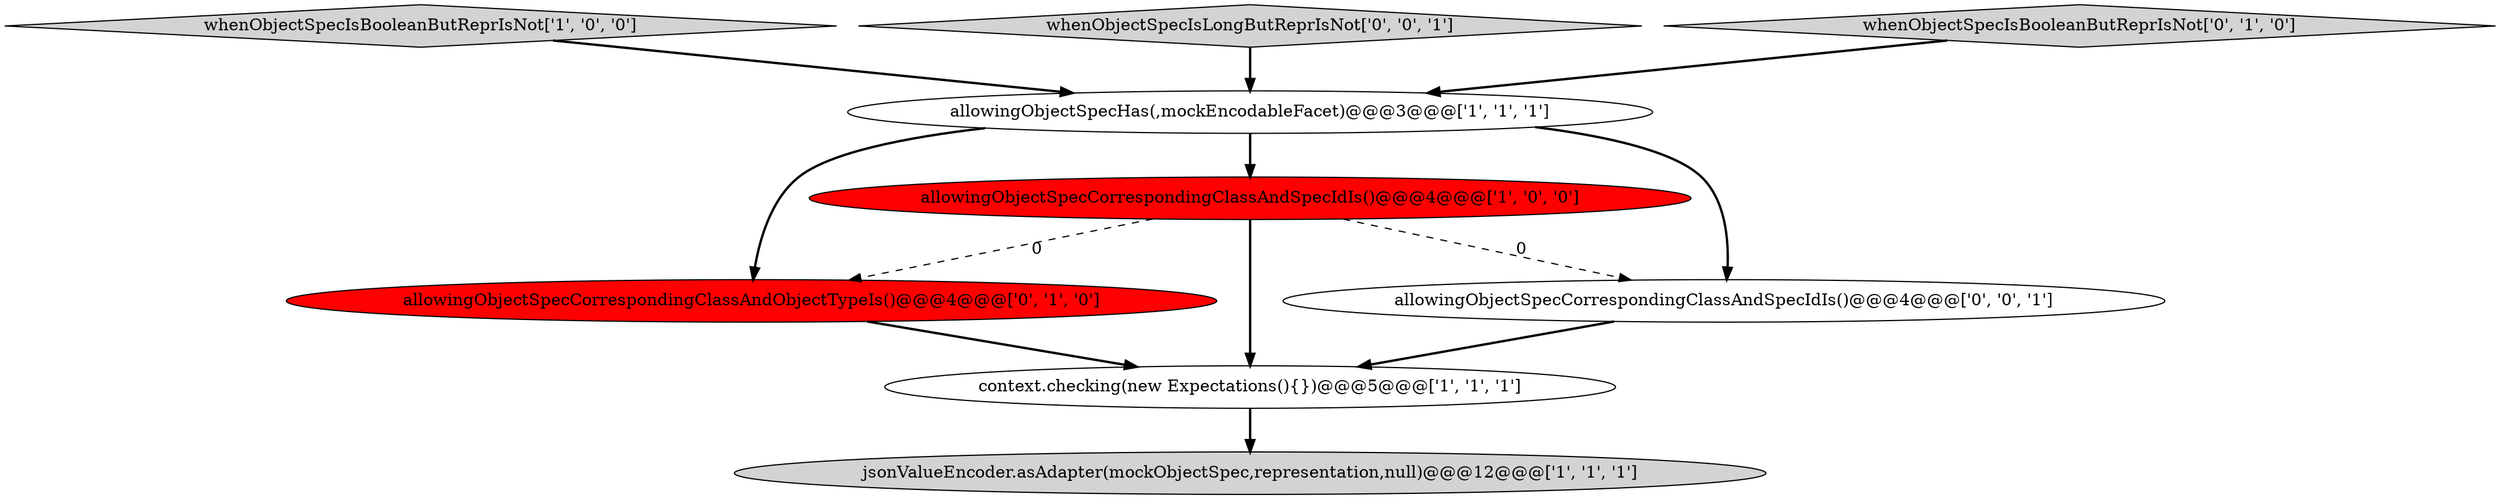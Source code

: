 digraph {
1 [style = filled, label = "jsonValueEncoder.asAdapter(mockObjectSpec,representation,null)@@@12@@@['1', '1', '1']", fillcolor = lightgray, shape = ellipse image = "AAA0AAABBB1BBB"];
5 [style = filled, label = "allowingObjectSpecCorrespondingClassAndObjectTypeIs()@@@4@@@['0', '1', '0']", fillcolor = red, shape = ellipse image = "AAA1AAABBB2BBB"];
0 [style = filled, label = "context.checking(new Expectations(){})@@@5@@@['1', '1', '1']", fillcolor = white, shape = ellipse image = "AAA0AAABBB1BBB"];
4 [style = filled, label = "whenObjectSpecIsBooleanButReprIsNot['1', '0', '0']", fillcolor = lightgray, shape = diamond image = "AAA0AAABBB1BBB"];
2 [style = filled, label = "allowingObjectSpecCorrespondingClassAndSpecIdIs()@@@4@@@['1', '0', '0']", fillcolor = red, shape = ellipse image = "AAA1AAABBB1BBB"];
8 [style = filled, label = "whenObjectSpecIsLongButReprIsNot['0', '0', '1']", fillcolor = lightgray, shape = diamond image = "AAA0AAABBB3BBB"];
6 [style = filled, label = "whenObjectSpecIsBooleanButReprIsNot['0', '1', '0']", fillcolor = lightgray, shape = diamond image = "AAA0AAABBB2BBB"];
7 [style = filled, label = "allowingObjectSpecCorrespondingClassAndSpecIdIs()@@@4@@@['0', '0', '1']", fillcolor = white, shape = ellipse image = "AAA0AAABBB3BBB"];
3 [style = filled, label = "allowingObjectSpecHas(,mockEncodableFacet)@@@3@@@['1', '1', '1']", fillcolor = white, shape = ellipse image = "AAA0AAABBB1BBB"];
6->3 [style = bold, label=""];
4->3 [style = bold, label=""];
2->5 [style = dashed, label="0"];
3->5 [style = bold, label=""];
2->0 [style = bold, label=""];
7->0 [style = bold, label=""];
3->2 [style = bold, label=""];
5->0 [style = bold, label=""];
3->7 [style = bold, label=""];
2->7 [style = dashed, label="0"];
0->1 [style = bold, label=""];
8->3 [style = bold, label=""];
}
